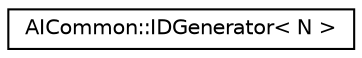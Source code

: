 digraph "Graphical Class Hierarchy"
{
 // LATEX_PDF_SIZE
  edge [fontname="Helvetica",fontsize="10",labelfontname="Helvetica",labelfontsize="10"];
  node [fontname="Helvetica",fontsize="10",shape=record];
  rankdir="LR";
  Node0 [label="AICommon::IDGenerator\< N \>",height=0.2,width=0.4,color="black", fillcolor="white", style="filled",URL="$classAICommon_1_1IDGenerator.html",tooltip="Class used to generate unique numbers."];
}
